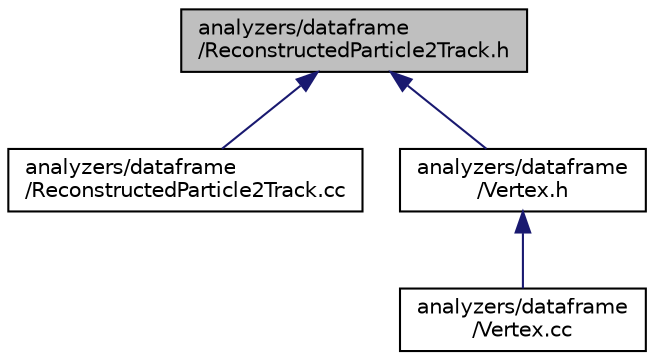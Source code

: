 digraph "analyzers/dataframe/ReconstructedParticle2Track.h"
{
 // LATEX_PDF_SIZE
  edge [fontname="Helvetica",fontsize="10",labelfontname="Helvetica",labelfontsize="10"];
  node [fontname="Helvetica",fontsize="10",shape=record];
  Node1 [label="analyzers/dataframe\l/ReconstructedParticle2Track.h",height=0.2,width=0.4,color="black", fillcolor="grey75", style="filled", fontcolor="black",tooltip=" "];
  Node1 -> Node2 [dir="back",color="midnightblue",fontsize="10",style="solid",fontname="Helvetica"];
  Node2 [label="analyzers/dataframe\l/ReconstructedParticle2Track.cc",height=0.2,width=0.4,color="black", fillcolor="white", style="filled",URL="$_reconstructed_particle2_track_8cc.html",tooltip=" "];
  Node1 -> Node3 [dir="back",color="midnightblue",fontsize="10",style="solid",fontname="Helvetica"];
  Node3 [label="analyzers/dataframe\l/Vertex.h",height=0.2,width=0.4,color="black", fillcolor="white", style="filled",URL="$_vertex_8h.html",tooltip=" "];
  Node3 -> Node4 [dir="back",color="midnightblue",fontsize="10",style="solid",fontname="Helvetica"];
  Node4 [label="analyzers/dataframe\l/Vertex.cc",height=0.2,width=0.4,color="black", fillcolor="white", style="filled",URL="$_vertex_8cc.html",tooltip=" "];
}
